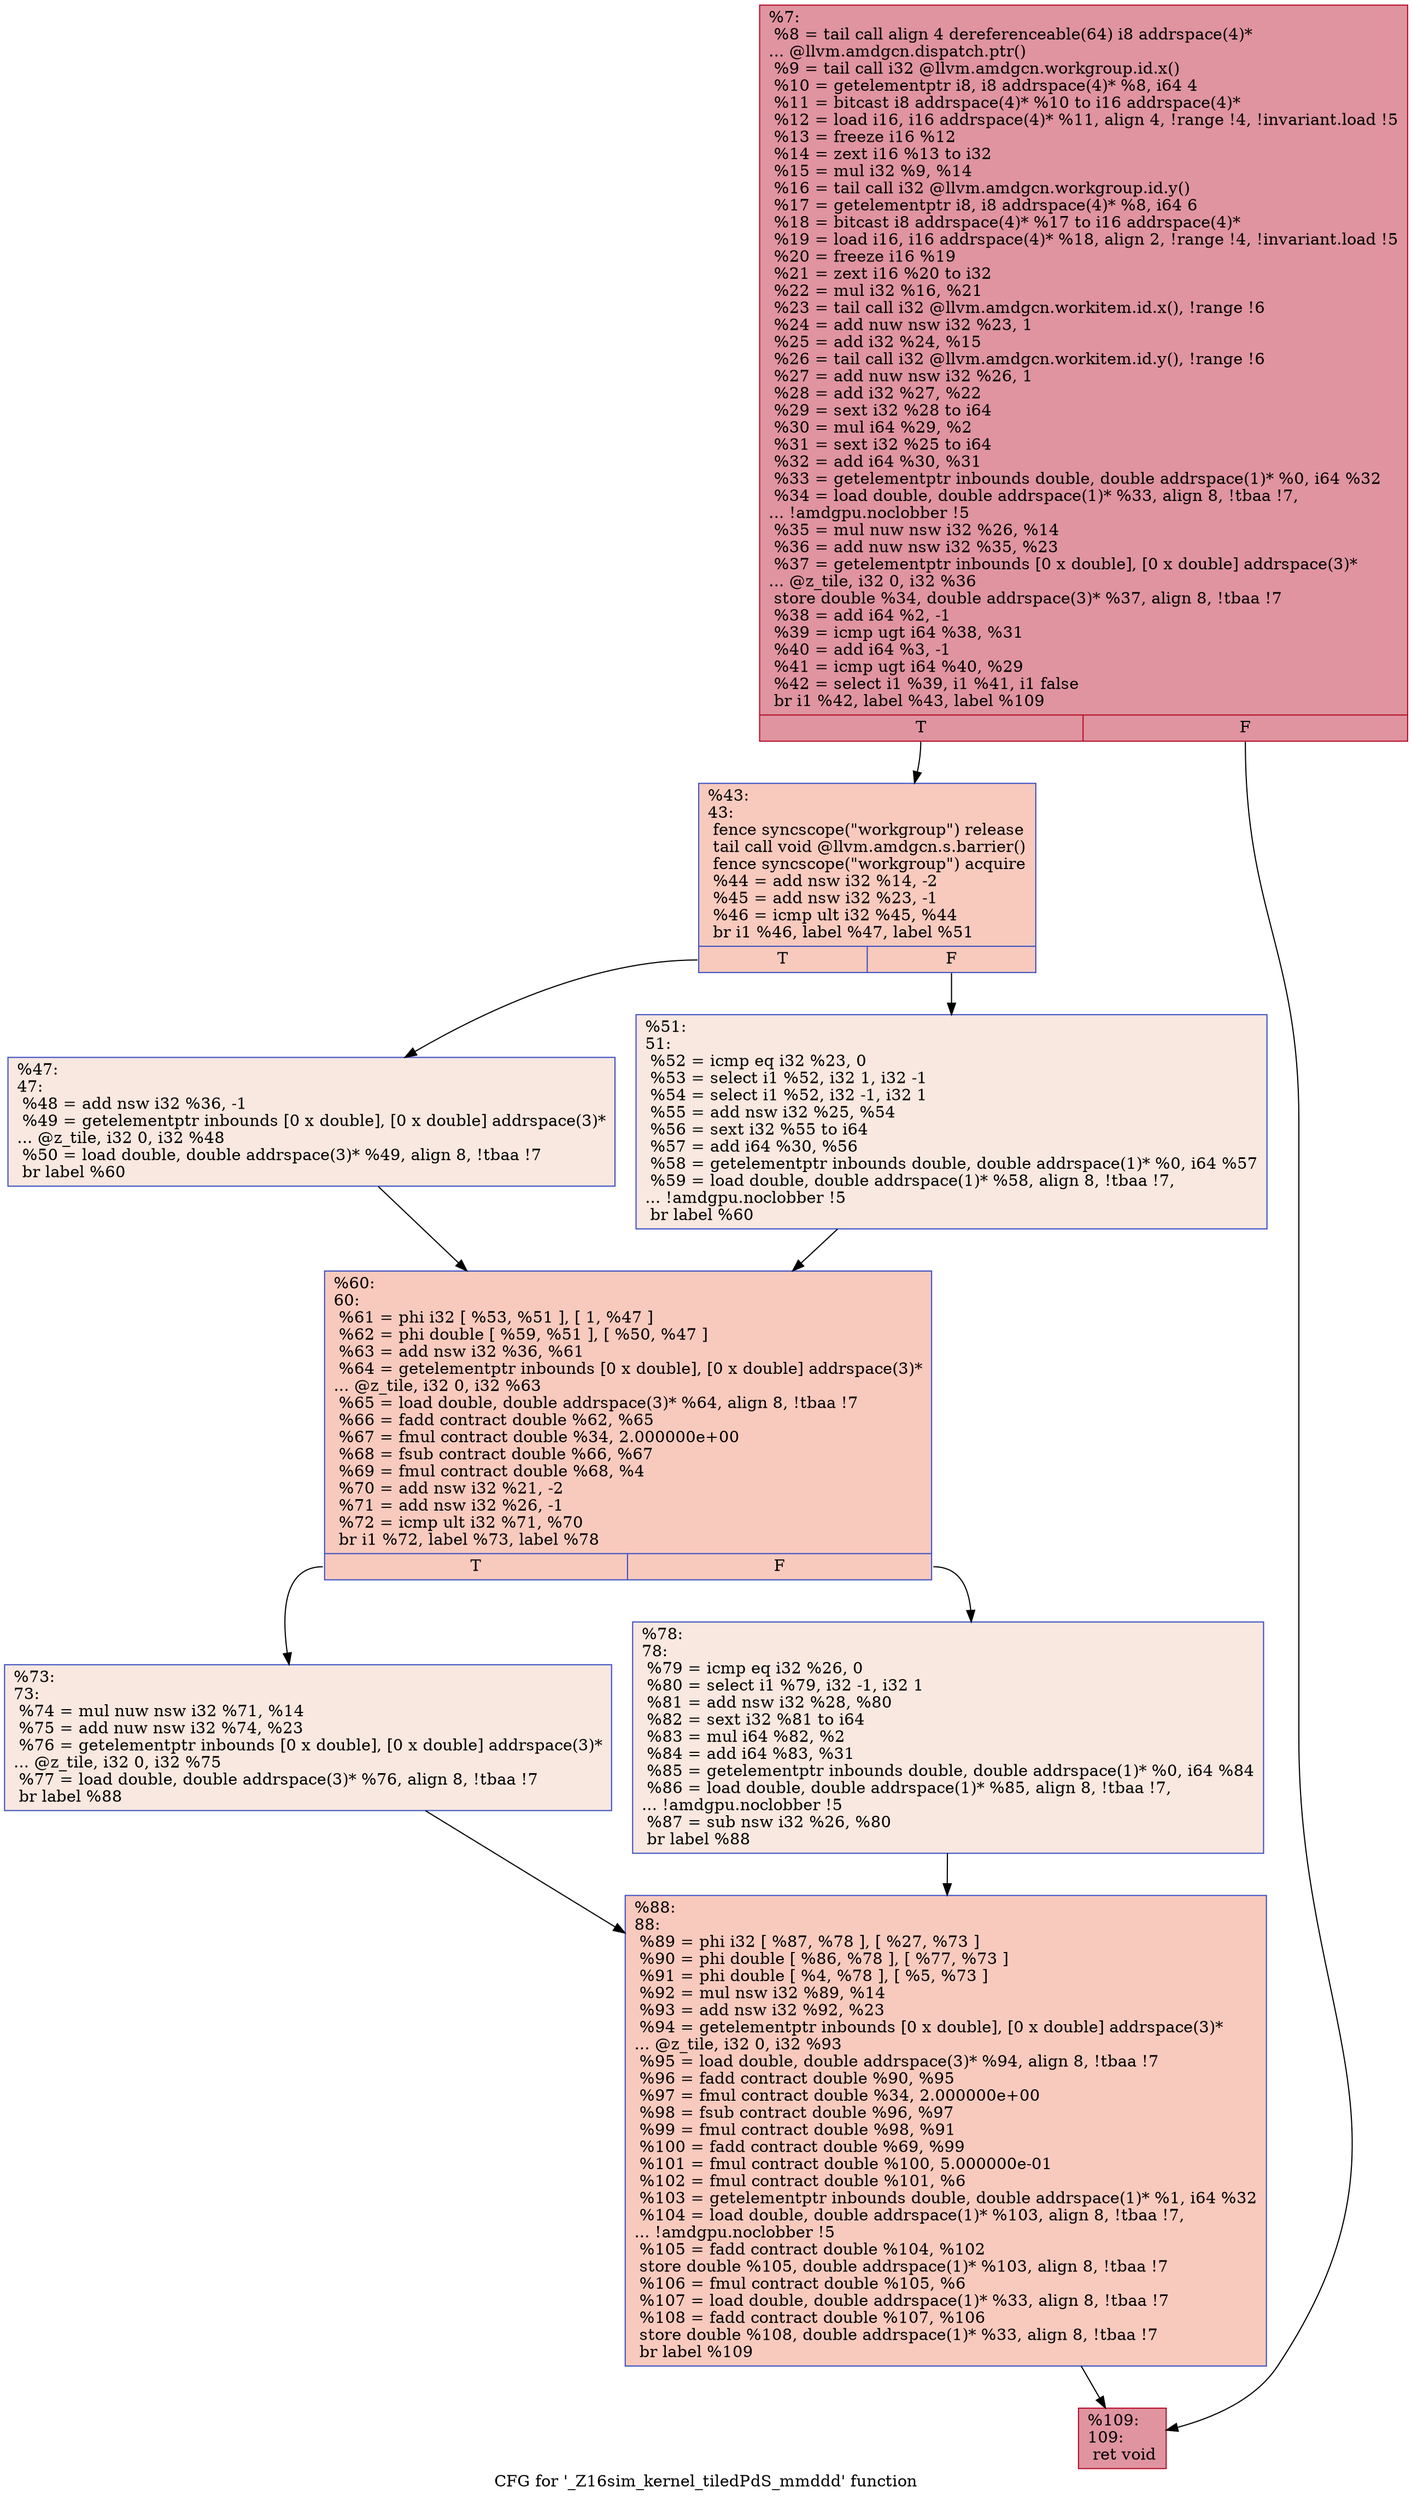 digraph "CFG for '_Z16sim_kernel_tiledPdS_mmddd' function" {
	label="CFG for '_Z16sim_kernel_tiledPdS_mmddd' function";

	Node0x603da30 [shape=record,color="#b70d28ff", style=filled, fillcolor="#b70d2870",label="{%7:\l  %8 = tail call align 4 dereferenceable(64) i8 addrspace(4)*\l... @llvm.amdgcn.dispatch.ptr()\l  %9 = tail call i32 @llvm.amdgcn.workgroup.id.x()\l  %10 = getelementptr i8, i8 addrspace(4)* %8, i64 4\l  %11 = bitcast i8 addrspace(4)* %10 to i16 addrspace(4)*\l  %12 = load i16, i16 addrspace(4)* %11, align 4, !range !4, !invariant.load !5\l  %13 = freeze i16 %12\l  %14 = zext i16 %13 to i32\l  %15 = mul i32 %9, %14\l  %16 = tail call i32 @llvm.amdgcn.workgroup.id.y()\l  %17 = getelementptr i8, i8 addrspace(4)* %8, i64 6\l  %18 = bitcast i8 addrspace(4)* %17 to i16 addrspace(4)*\l  %19 = load i16, i16 addrspace(4)* %18, align 2, !range !4, !invariant.load !5\l  %20 = freeze i16 %19\l  %21 = zext i16 %20 to i32\l  %22 = mul i32 %16, %21\l  %23 = tail call i32 @llvm.amdgcn.workitem.id.x(), !range !6\l  %24 = add nuw nsw i32 %23, 1\l  %25 = add i32 %24, %15\l  %26 = tail call i32 @llvm.amdgcn.workitem.id.y(), !range !6\l  %27 = add nuw nsw i32 %26, 1\l  %28 = add i32 %27, %22\l  %29 = sext i32 %28 to i64\l  %30 = mul i64 %29, %2\l  %31 = sext i32 %25 to i64\l  %32 = add i64 %30, %31\l  %33 = getelementptr inbounds double, double addrspace(1)* %0, i64 %32\l  %34 = load double, double addrspace(1)* %33, align 8, !tbaa !7,\l... !amdgpu.noclobber !5\l  %35 = mul nuw nsw i32 %26, %14\l  %36 = add nuw nsw i32 %35, %23\l  %37 = getelementptr inbounds [0 x double], [0 x double] addrspace(3)*\l... @z_tile, i32 0, i32 %36\l  store double %34, double addrspace(3)* %37, align 8, !tbaa !7\l  %38 = add i64 %2, -1\l  %39 = icmp ugt i64 %38, %31\l  %40 = add i64 %3, -1\l  %41 = icmp ugt i64 %40, %29\l  %42 = select i1 %39, i1 %41, i1 false\l  br i1 %42, label %43, label %109\l|{<s0>T|<s1>F}}"];
	Node0x603da30:s0 -> Node0x6042690;
	Node0x603da30:s1 -> Node0x6042720;
	Node0x6042690 [shape=record,color="#3d50c3ff", style=filled, fillcolor="#ef886b70",label="{%43:\l43:                                               \l  fence syncscope(\"workgroup\") release\l  tail call void @llvm.amdgcn.s.barrier()\l  fence syncscope(\"workgroup\") acquire\l  %44 = add nsw i32 %14, -2\l  %45 = add nsw i32 %23, -1\l  %46 = icmp ult i32 %45, %44\l  br i1 %46, label %47, label %51\l|{<s0>T|<s1>F}}"];
	Node0x6042690:s0 -> Node0x6042d50;
	Node0x6042690:s1 -> Node0x6042da0;
	Node0x6042d50 [shape=record,color="#3d50c3ff", style=filled, fillcolor="#f1ccb870",label="{%47:\l47:                                               \l  %48 = add nsw i32 %36, -1\l  %49 = getelementptr inbounds [0 x double], [0 x double] addrspace(3)*\l... @z_tile, i32 0, i32 %48\l  %50 = load double, double addrspace(3)* %49, align 8, !tbaa !7\l  br label %60\l}"];
	Node0x6042d50 -> Node0x60430d0;
	Node0x6042da0 [shape=record,color="#3d50c3ff", style=filled, fillcolor="#f1ccb870",label="{%51:\l51:                                               \l  %52 = icmp eq i32 %23, 0\l  %53 = select i1 %52, i32 1, i32 -1\l  %54 = select i1 %52, i32 -1, i32 1\l  %55 = add nsw i32 %25, %54\l  %56 = sext i32 %55 to i64\l  %57 = add i64 %30, %56\l  %58 = getelementptr inbounds double, double addrspace(1)* %0, i64 %57\l  %59 = load double, double addrspace(1)* %58, align 8, !tbaa !7,\l... !amdgpu.noclobber !5\l  br label %60\l}"];
	Node0x6042da0 -> Node0x60430d0;
	Node0x60430d0 [shape=record,color="#3d50c3ff", style=filled, fillcolor="#ef886b70",label="{%60:\l60:                                               \l  %61 = phi i32 [ %53, %51 ], [ 1, %47 ]\l  %62 = phi double [ %59, %51 ], [ %50, %47 ]\l  %63 = add nsw i32 %36, %61\l  %64 = getelementptr inbounds [0 x double], [0 x double] addrspace(3)*\l... @z_tile, i32 0, i32 %63\l  %65 = load double, double addrspace(3)* %64, align 8, !tbaa !7\l  %66 = fadd contract double %62, %65\l  %67 = fmul contract double %34, 2.000000e+00\l  %68 = fsub contract double %66, %67\l  %69 = fmul contract double %68, %4\l  %70 = add nsw i32 %21, -2\l  %71 = add nsw i32 %26, -1\l  %72 = icmp ult i32 %71, %70\l  br i1 %72, label %73, label %78\l|{<s0>T|<s1>F}}"];
	Node0x60430d0:s0 -> Node0x6041850;
	Node0x60430d0:s1 -> Node0x6044ab0;
	Node0x6041850 [shape=record,color="#3d50c3ff", style=filled, fillcolor="#f1ccb870",label="{%73:\l73:                                               \l  %74 = mul nuw nsw i32 %71, %14\l  %75 = add nuw nsw i32 %74, %23\l  %76 = getelementptr inbounds [0 x double], [0 x double] addrspace(3)*\l... @z_tile, i32 0, i32 %75\l  %77 = load double, double addrspace(3)* %76, align 8, !tbaa !7\l  br label %88\l}"];
	Node0x6041850 -> Node0x6044e40;
	Node0x6044ab0 [shape=record,color="#3d50c3ff", style=filled, fillcolor="#f1ccb870",label="{%78:\l78:                                               \l  %79 = icmp eq i32 %26, 0\l  %80 = select i1 %79, i32 -1, i32 1\l  %81 = add nsw i32 %28, %80\l  %82 = sext i32 %81 to i64\l  %83 = mul i64 %82, %2\l  %84 = add i64 %83, %31\l  %85 = getelementptr inbounds double, double addrspace(1)* %0, i64 %84\l  %86 = load double, double addrspace(1)* %85, align 8, !tbaa !7,\l... !amdgpu.noclobber !5\l  %87 = sub nsw i32 %26, %80\l  br label %88\l}"];
	Node0x6044ab0 -> Node0x6044e40;
	Node0x6044e40 [shape=record,color="#3d50c3ff", style=filled, fillcolor="#ef886b70",label="{%88:\l88:                                               \l  %89 = phi i32 [ %87, %78 ], [ %27, %73 ]\l  %90 = phi double [ %86, %78 ], [ %77, %73 ]\l  %91 = phi double [ %4, %78 ], [ %5, %73 ]\l  %92 = mul nsw i32 %89, %14\l  %93 = add nsw i32 %92, %23\l  %94 = getelementptr inbounds [0 x double], [0 x double] addrspace(3)*\l... @z_tile, i32 0, i32 %93\l  %95 = load double, double addrspace(3)* %94, align 8, !tbaa !7\l  %96 = fadd contract double %90, %95\l  %97 = fmul contract double %34, 2.000000e+00\l  %98 = fsub contract double %96, %97\l  %99 = fmul contract double %98, %91\l  %100 = fadd contract double %69, %99\l  %101 = fmul contract double %100, 5.000000e-01\l  %102 = fmul contract double %101, %6\l  %103 = getelementptr inbounds double, double addrspace(1)* %1, i64 %32\l  %104 = load double, double addrspace(1)* %103, align 8, !tbaa !7,\l... !amdgpu.noclobber !5\l  %105 = fadd contract double %104, %102\l  store double %105, double addrspace(1)* %103, align 8, !tbaa !7\l  %106 = fmul contract double %105, %6\l  %107 = load double, double addrspace(1)* %33, align 8, !tbaa !7\l  %108 = fadd contract double %107, %106\l  store double %108, double addrspace(1)* %33, align 8, !tbaa !7\l  br label %109\l}"];
	Node0x6044e40 -> Node0x6042720;
	Node0x6042720 [shape=record,color="#b70d28ff", style=filled, fillcolor="#b70d2870",label="{%109:\l109:                                              \l  ret void\l}"];
}
